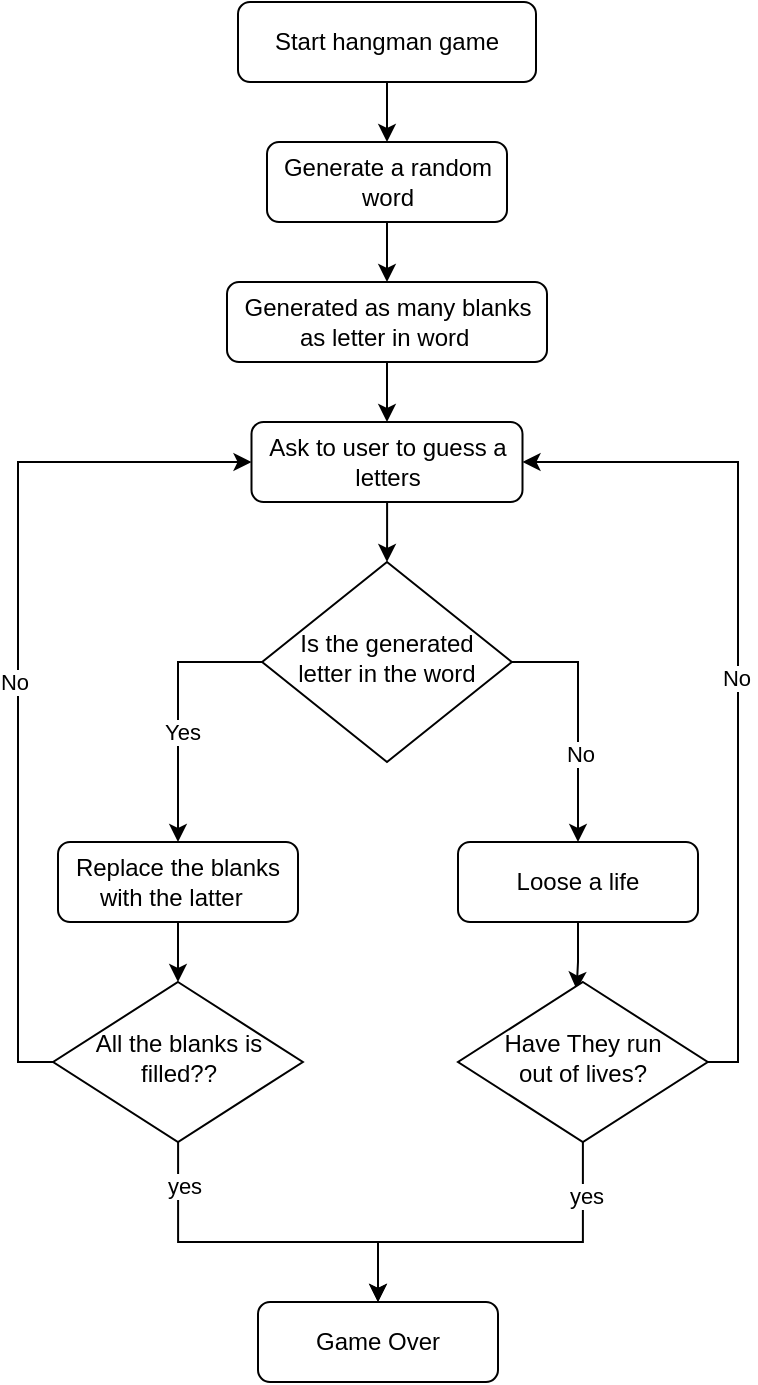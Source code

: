 <mxfile version="14.4.3" type="github">
  <diagram id="C5RBs43oDa-KdzZeNtuy" name="Page-1">
    <mxGraphModel dx="621" dy="340" grid="1" gridSize="10" guides="1" tooltips="1" connect="1" arrows="1" fold="1" page="1" pageScale="1" pageWidth="827" pageHeight="1169" math="0" shadow="0">
      <root>
        <mxCell id="WIyWlLk6GJQsqaUBKTNV-0" />
        <mxCell id="WIyWlLk6GJQsqaUBKTNV-1" parent="WIyWlLk6GJQsqaUBKTNV-0" />
        <mxCell id="yK3tdAG6jBELkIGASDrP-1" style="edgeStyle=orthogonalEdgeStyle;rounded=0;orthogonalLoop=1;jettySize=auto;html=1;exitX=0.5;exitY=1;exitDx=0;exitDy=0;entryX=0.5;entryY=0;entryDx=0;entryDy=0;" edge="1" parent="WIyWlLk6GJQsqaUBKTNV-1" source="WIyWlLk6GJQsqaUBKTNV-3" target="WIyWlLk6GJQsqaUBKTNV-7">
          <mxGeometry relative="1" as="geometry" />
        </mxCell>
        <mxCell id="WIyWlLk6GJQsqaUBKTNV-3" value="Start hangman game" style="rounded=1;whiteSpace=wrap;html=1;fontSize=12;glass=0;strokeWidth=1;shadow=0;" parent="WIyWlLk6GJQsqaUBKTNV-1" vertex="1">
          <mxGeometry x="340" y="140" width="149" height="40" as="geometry" />
        </mxCell>
        <mxCell id="yK3tdAG6jBELkIGASDrP-3" style="edgeStyle=orthogonalEdgeStyle;rounded=0;orthogonalLoop=1;jettySize=auto;html=1;entryX=0.5;entryY=0;entryDx=0;entryDy=0;" edge="1" parent="WIyWlLk6GJQsqaUBKTNV-1" source="WIyWlLk6GJQsqaUBKTNV-7" target="WIyWlLk6GJQsqaUBKTNV-12">
          <mxGeometry relative="1" as="geometry" />
        </mxCell>
        <mxCell id="WIyWlLk6GJQsqaUBKTNV-7" value="Generate a random word" style="rounded=1;whiteSpace=wrap;html=1;fontSize=12;glass=0;strokeWidth=1;shadow=0;" parent="WIyWlLk6GJQsqaUBKTNV-1" vertex="1">
          <mxGeometry x="354.5" y="210" width="120" height="40" as="geometry" />
        </mxCell>
        <mxCell id="yK3tdAG6jBELkIGASDrP-25" style="edgeStyle=orthogonalEdgeStyle;rounded=0;orthogonalLoop=1;jettySize=auto;html=1;exitX=1;exitY=0.5;exitDx=0;exitDy=0;" edge="1" parent="WIyWlLk6GJQsqaUBKTNV-1" source="WIyWlLk6GJQsqaUBKTNV-10" target="yK3tdAG6jBELkIGASDrP-8">
          <mxGeometry relative="1" as="geometry" />
        </mxCell>
        <mxCell id="yK3tdAG6jBELkIGASDrP-31" value="No" style="edgeLabel;html=1;align=center;verticalAlign=middle;resizable=0;points=[];" vertex="1" connectable="0" parent="yK3tdAG6jBELkIGASDrP-25">
          <mxGeometry x="0.285" y="1" relative="1" as="geometry">
            <mxPoint as="offset" />
          </mxGeometry>
        </mxCell>
        <mxCell id="yK3tdAG6jBELkIGASDrP-29" style="edgeStyle=orthogonalEdgeStyle;rounded=0;orthogonalLoop=1;jettySize=auto;html=1;entryX=0.5;entryY=0;entryDx=0;entryDy=0;" edge="1" parent="WIyWlLk6GJQsqaUBKTNV-1" source="WIyWlLk6GJQsqaUBKTNV-10" target="WIyWlLk6GJQsqaUBKTNV-11">
          <mxGeometry relative="1" as="geometry">
            <Array as="points">
              <mxPoint x="310" y="470" />
            </Array>
          </mxGeometry>
        </mxCell>
        <mxCell id="yK3tdAG6jBELkIGASDrP-30" value="Yes" style="edgeLabel;html=1;align=center;verticalAlign=middle;resizable=0;points=[];" vertex="1" connectable="0" parent="yK3tdAG6jBELkIGASDrP-29">
          <mxGeometry x="0.167" y="2" relative="1" as="geometry">
            <mxPoint as="offset" />
          </mxGeometry>
        </mxCell>
        <mxCell id="WIyWlLk6GJQsqaUBKTNV-10" value="Is the generated letter in the word" style="rhombus;whiteSpace=wrap;html=1;shadow=0;fontFamily=Helvetica;fontSize=12;align=center;strokeWidth=1;spacing=6;spacingTop=-4;" parent="WIyWlLk6GJQsqaUBKTNV-1" vertex="1">
          <mxGeometry x="352.06" y="420" width="124.87" height="100" as="geometry" />
        </mxCell>
        <mxCell id="yK3tdAG6jBELkIGASDrP-22" style="edgeStyle=orthogonalEdgeStyle;rounded=0;orthogonalLoop=1;jettySize=auto;html=1;entryX=0.5;entryY=0;entryDx=0;entryDy=0;" edge="1" parent="WIyWlLk6GJQsqaUBKTNV-1" source="WIyWlLk6GJQsqaUBKTNV-11" target="yK3tdAG6jBELkIGASDrP-16">
          <mxGeometry relative="1" as="geometry" />
        </mxCell>
        <mxCell id="WIyWlLk6GJQsqaUBKTNV-11" value="Replace the blanks with the latter&amp;nbsp;&amp;nbsp;" style="rounded=1;whiteSpace=wrap;html=1;fontSize=12;glass=0;strokeWidth=1;shadow=0;" parent="WIyWlLk6GJQsqaUBKTNV-1" vertex="1">
          <mxGeometry x="250" y="560" width="120" height="40" as="geometry" />
        </mxCell>
        <mxCell id="yK3tdAG6jBELkIGASDrP-6" style="edgeStyle=orthogonalEdgeStyle;rounded=0;orthogonalLoop=1;jettySize=auto;html=1;entryX=0.5;entryY=0;entryDx=0;entryDy=0;" edge="1" parent="WIyWlLk6GJQsqaUBKTNV-1" source="WIyWlLk6GJQsqaUBKTNV-12" target="yK3tdAG6jBELkIGASDrP-5">
          <mxGeometry relative="1" as="geometry" />
        </mxCell>
        <mxCell id="WIyWlLk6GJQsqaUBKTNV-12" value="Generated as many blanks as letter in word&amp;nbsp;" style="rounded=1;whiteSpace=wrap;html=1;fontSize=12;glass=0;strokeWidth=1;shadow=0;" parent="WIyWlLk6GJQsqaUBKTNV-1" vertex="1">
          <mxGeometry x="334.5" y="280" width="160" height="40" as="geometry" />
        </mxCell>
        <mxCell id="yK3tdAG6jBELkIGASDrP-11" style="edgeStyle=orthogonalEdgeStyle;rounded=0;orthogonalLoop=1;jettySize=auto;html=1;entryX=0.5;entryY=0;entryDx=0;entryDy=0;" edge="1" parent="WIyWlLk6GJQsqaUBKTNV-1" source="yK3tdAG6jBELkIGASDrP-5" target="WIyWlLk6GJQsqaUBKTNV-10">
          <mxGeometry relative="1" as="geometry">
            <mxPoint x="414" y="410" as="targetPoint" />
            <Array as="points" />
          </mxGeometry>
        </mxCell>
        <mxCell id="yK3tdAG6jBELkIGASDrP-5" value="Ask to user to guess a letters" style="rounded=1;whiteSpace=wrap;html=1;fontSize=12;glass=0;strokeWidth=1;shadow=0;" vertex="1" parent="WIyWlLk6GJQsqaUBKTNV-1">
          <mxGeometry x="346.75" y="350" width="135.5" height="40" as="geometry" />
        </mxCell>
        <mxCell id="yK3tdAG6jBELkIGASDrP-23" style="edgeStyle=orthogonalEdgeStyle;rounded=0;orthogonalLoop=1;jettySize=auto;html=1;entryX=0.475;entryY=0.048;entryDx=0;entryDy=0;entryPerimeter=0;" edge="1" parent="WIyWlLk6GJQsqaUBKTNV-1" source="yK3tdAG6jBELkIGASDrP-8" target="yK3tdAG6jBELkIGASDrP-15">
          <mxGeometry relative="1" as="geometry">
            <Array as="points">
              <mxPoint x="510" y="620" />
              <mxPoint x="509" y="620" />
            </Array>
          </mxGeometry>
        </mxCell>
        <mxCell id="yK3tdAG6jBELkIGASDrP-8" value="Loose a life" style="rounded=1;whiteSpace=wrap;html=1;fontSize=12;glass=0;strokeWidth=1;shadow=0;" vertex="1" parent="WIyWlLk6GJQsqaUBKTNV-1">
          <mxGeometry x="450" y="560" width="120" height="40" as="geometry" />
        </mxCell>
        <mxCell id="yK3tdAG6jBELkIGASDrP-20" style="edgeStyle=orthogonalEdgeStyle;rounded=0;orthogonalLoop=1;jettySize=auto;html=1;" edge="1" parent="WIyWlLk6GJQsqaUBKTNV-1" source="yK3tdAG6jBELkIGASDrP-15" target="yK3tdAG6jBELkIGASDrP-17">
          <mxGeometry relative="1" as="geometry">
            <Array as="points">
              <mxPoint x="513" y="760" />
              <mxPoint x="410" y="760" />
            </Array>
          </mxGeometry>
        </mxCell>
        <mxCell id="yK3tdAG6jBELkIGASDrP-34" value="yes" style="edgeLabel;html=1;align=center;verticalAlign=middle;resizable=0;points=[];" vertex="1" connectable="0" parent="yK3tdAG6jBELkIGASDrP-20">
          <mxGeometry x="-0.71" relative="1" as="geometry">
            <mxPoint x="1" as="offset" />
          </mxGeometry>
        </mxCell>
        <mxCell id="yK3tdAG6jBELkIGASDrP-32" style="edgeStyle=orthogonalEdgeStyle;rounded=0;orthogonalLoop=1;jettySize=auto;html=1;entryX=1;entryY=0.5;entryDx=0;entryDy=0;" edge="1" parent="WIyWlLk6GJQsqaUBKTNV-1" source="yK3tdAG6jBELkIGASDrP-15" target="yK3tdAG6jBELkIGASDrP-5">
          <mxGeometry relative="1" as="geometry">
            <Array as="points">
              <mxPoint x="590" y="670" />
              <mxPoint x="590" y="370" />
            </Array>
          </mxGeometry>
        </mxCell>
        <mxCell id="yK3tdAG6jBELkIGASDrP-36" value="No" style="edgeLabel;html=1;align=center;verticalAlign=middle;resizable=0;points=[];" vertex="1" connectable="0" parent="yK3tdAG6jBELkIGASDrP-32">
          <mxGeometry x="-0.02" y="1" relative="1" as="geometry">
            <mxPoint as="offset" />
          </mxGeometry>
        </mxCell>
        <mxCell id="yK3tdAG6jBELkIGASDrP-15" value="Have They run&lt;br&gt;out of lives?" style="rhombus;whiteSpace=wrap;html=1;shadow=0;fontFamily=Helvetica;fontSize=12;align=center;strokeWidth=1;spacing=6;spacingTop=-4;" vertex="1" parent="WIyWlLk6GJQsqaUBKTNV-1">
          <mxGeometry x="450" y="630" width="124.87" height="80" as="geometry" />
        </mxCell>
        <mxCell id="yK3tdAG6jBELkIGASDrP-21" style="edgeStyle=orthogonalEdgeStyle;rounded=0;orthogonalLoop=1;jettySize=auto;html=1;entryX=0.5;entryY=0;entryDx=0;entryDy=0;" edge="1" parent="WIyWlLk6GJQsqaUBKTNV-1" source="yK3tdAG6jBELkIGASDrP-16" target="yK3tdAG6jBELkIGASDrP-17">
          <mxGeometry relative="1" as="geometry">
            <Array as="points">
              <mxPoint x="310" y="760" />
              <mxPoint x="410" y="760" />
            </Array>
          </mxGeometry>
        </mxCell>
        <mxCell id="yK3tdAG6jBELkIGASDrP-35" value="yes" style="edgeLabel;html=1;align=center;verticalAlign=middle;resizable=0;points=[];" vertex="1" connectable="0" parent="yK3tdAG6jBELkIGASDrP-21">
          <mxGeometry x="-0.761" y="3" relative="1" as="geometry">
            <mxPoint as="offset" />
          </mxGeometry>
        </mxCell>
        <mxCell id="yK3tdAG6jBELkIGASDrP-33" style="edgeStyle=orthogonalEdgeStyle;rounded=0;orthogonalLoop=1;jettySize=auto;html=1;entryX=0;entryY=0.5;entryDx=0;entryDy=0;" edge="1" parent="WIyWlLk6GJQsqaUBKTNV-1" source="yK3tdAG6jBELkIGASDrP-16" target="yK3tdAG6jBELkIGASDrP-5">
          <mxGeometry relative="1" as="geometry">
            <Array as="points">
              <mxPoint x="230" y="670" />
              <mxPoint x="230" y="370" />
            </Array>
          </mxGeometry>
        </mxCell>
        <mxCell id="yK3tdAG6jBELkIGASDrP-37" value="No" style="edgeLabel;html=1;align=center;verticalAlign=middle;resizable=0;points=[];" vertex="1" connectable="0" parent="yK3tdAG6jBELkIGASDrP-33">
          <mxGeometry x="-0.045" y="2" relative="1" as="geometry">
            <mxPoint as="offset" />
          </mxGeometry>
        </mxCell>
        <mxCell id="yK3tdAG6jBELkIGASDrP-16" value="All the blanks is filled??" style="rhombus;whiteSpace=wrap;html=1;shadow=0;fontFamily=Helvetica;fontSize=12;align=center;strokeWidth=1;spacing=6;spacingTop=-4;verticalAlign=middle;" vertex="1" parent="WIyWlLk6GJQsqaUBKTNV-1">
          <mxGeometry x="247.56" y="630" width="124.87" height="80" as="geometry" />
        </mxCell>
        <mxCell id="yK3tdAG6jBELkIGASDrP-17" value="Game Over" style="rounded=1;whiteSpace=wrap;html=1;fontSize=12;glass=0;strokeWidth=1;shadow=0;" vertex="1" parent="WIyWlLk6GJQsqaUBKTNV-1">
          <mxGeometry x="350" y="790" width="120" height="40" as="geometry" />
        </mxCell>
      </root>
    </mxGraphModel>
  </diagram>
</mxfile>
